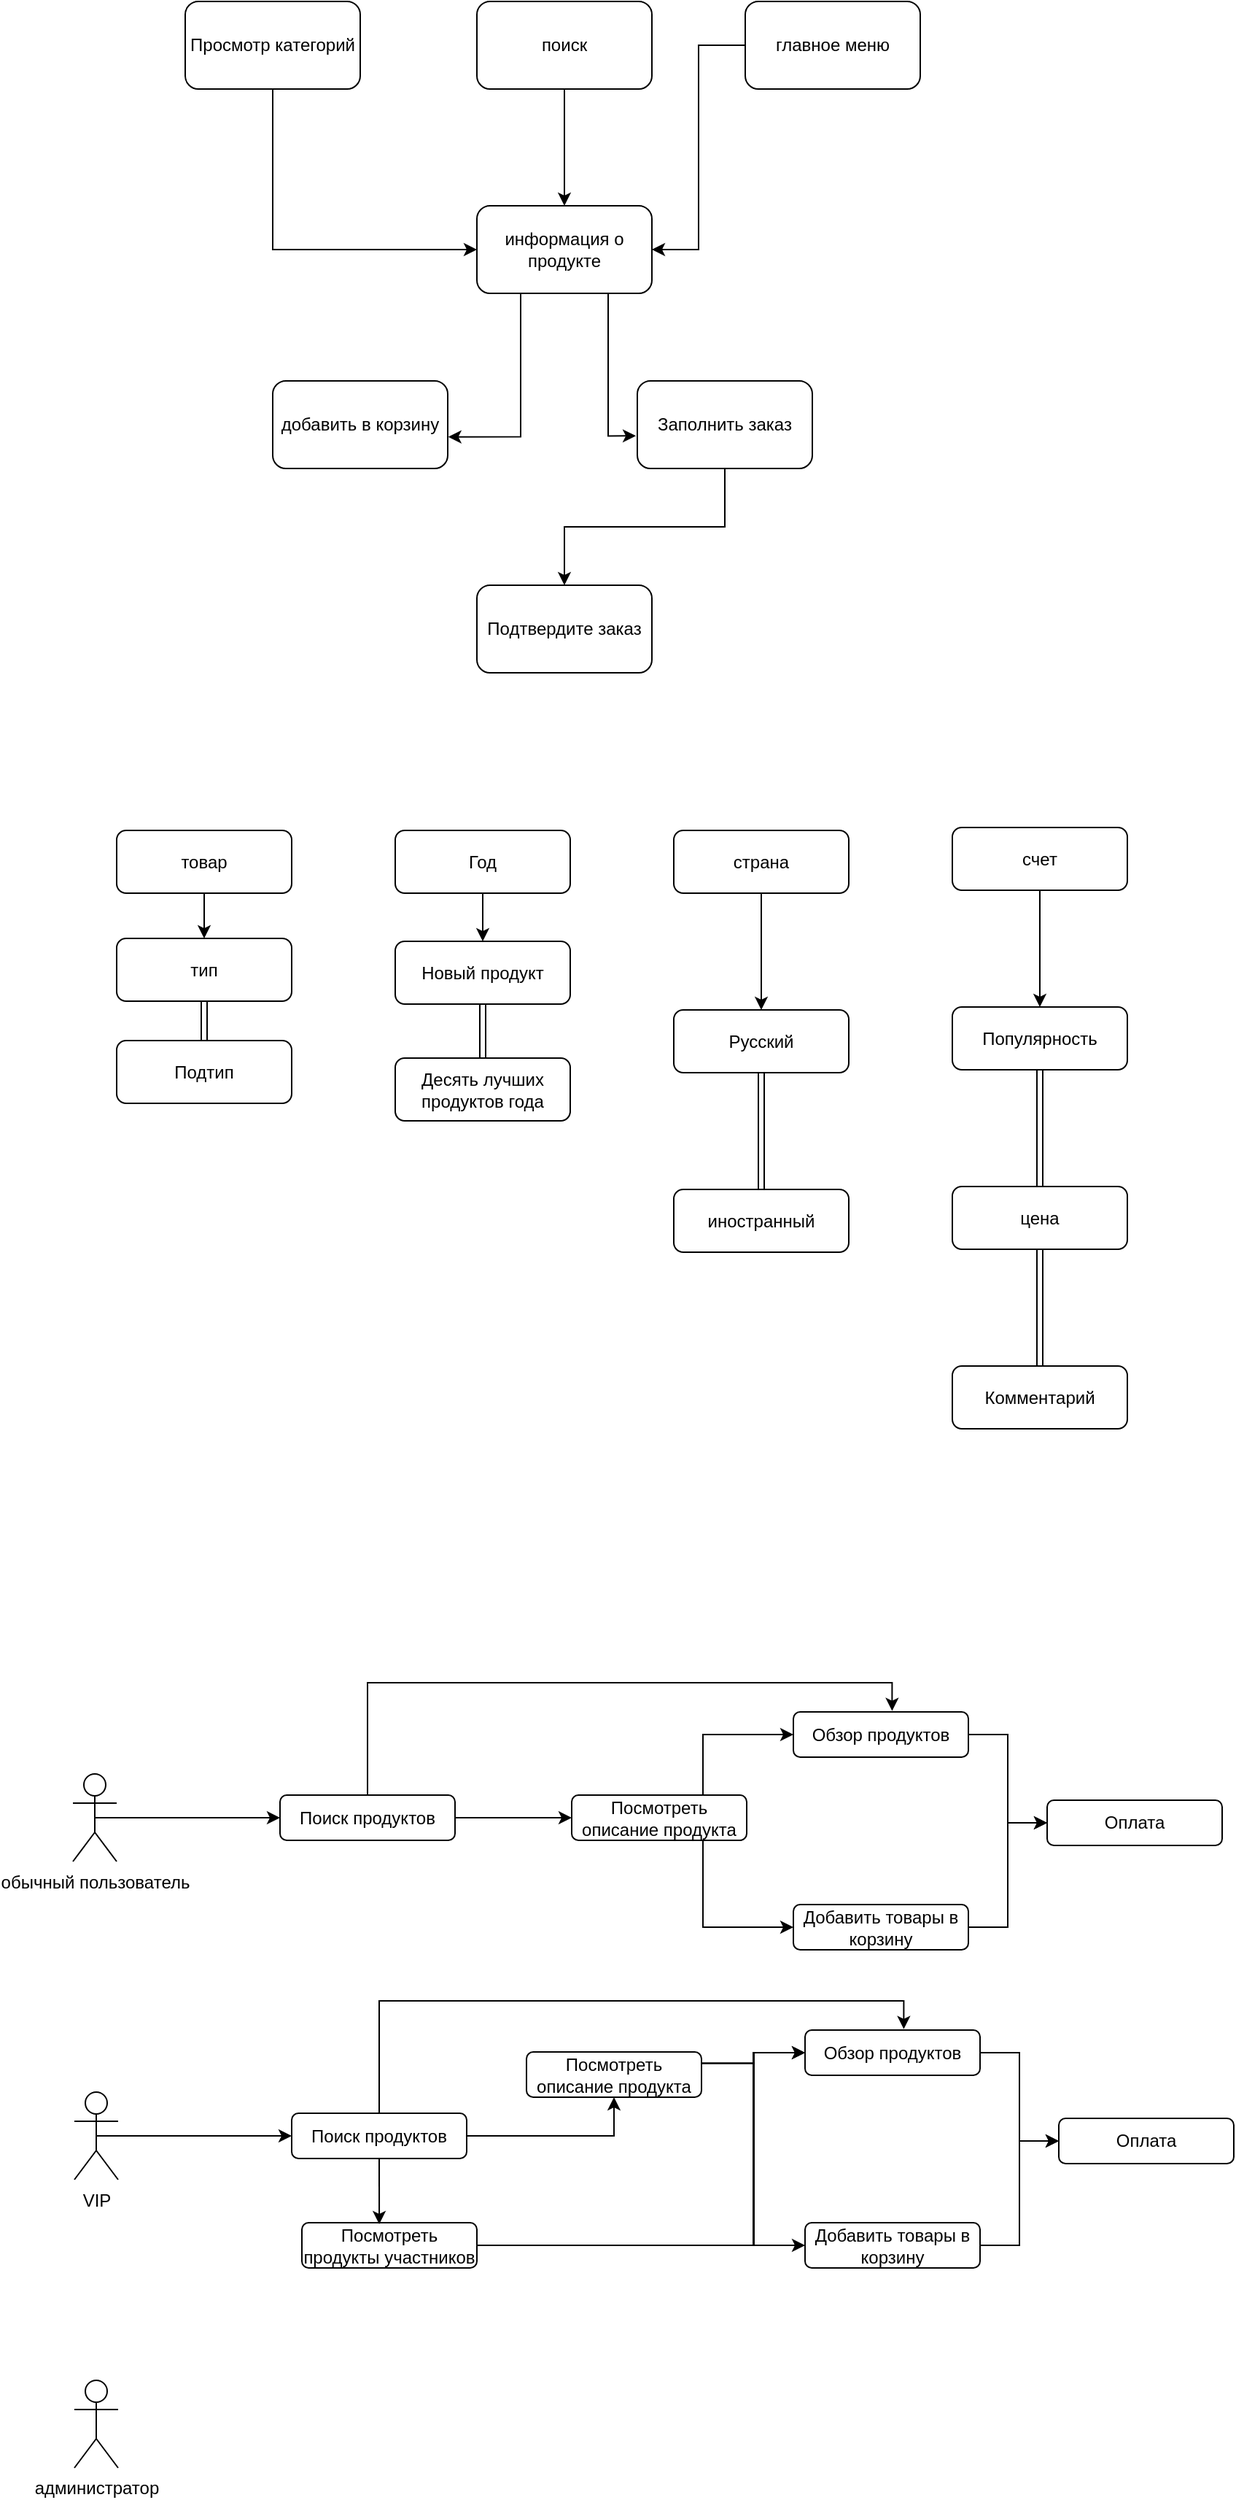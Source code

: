 <mxfile version="22.0.8" type="github">
  <diagram id="prtHgNgQTEPvFCAcTncT" name="Page-1">
    <mxGraphModel dx="1221" dy="737" grid="0" gridSize="10" guides="1" tooltips="1" connect="1" arrows="1" fold="1" page="1" pageScale="1" pageWidth="827" pageHeight="1169" math="0" shadow="0">
      <root>
        <mxCell id="0" />
        <mxCell id="1" parent="0" />
        <mxCell id="Xi8EoUIkKsaDlYo5rsmm-3" value="" style="edgeStyle=orthogonalEdgeStyle;rounded=0;orthogonalLoop=1;jettySize=auto;html=1;" edge="1" parent="1" source="Xi8EoUIkKsaDlYo5rsmm-1" target="Xi8EoUIkKsaDlYo5rsmm-2">
          <mxGeometry relative="1" as="geometry" />
        </mxCell>
        <mxCell id="Xi8EoUIkKsaDlYo5rsmm-1" value="поиск" style="rounded=1;whiteSpace=wrap;html=1;" vertex="1" parent="1">
          <mxGeometry x="340" y="60" width="120" height="60" as="geometry" />
        </mxCell>
        <mxCell id="Xi8EoUIkKsaDlYo5rsmm-2" value="информация о продукте" style="rounded=1;whiteSpace=wrap;html=1;" vertex="1" parent="1">
          <mxGeometry x="340" y="200" width="120" height="60" as="geometry" />
        </mxCell>
        <mxCell id="Xi8EoUIkKsaDlYo5rsmm-7" style="edgeStyle=orthogonalEdgeStyle;rounded=0;orthogonalLoop=1;jettySize=auto;html=1;exitX=0;exitY=0.5;exitDx=0;exitDy=0;entryX=1;entryY=0.5;entryDx=0;entryDy=0;" edge="1" parent="1" source="Xi8EoUIkKsaDlYo5rsmm-4" target="Xi8EoUIkKsaDlYo5rsmm-2">
          <mxGeometry relative="1" as="geometry" />
        </mxCell>
        <mxCell id="Xi8EoUIkKsaDlYo5rsmm-4" value="главное меню" style="rounded=1;whiteSpace=wrap;html=1;" vertex="1" parent="1">
          <mxGeometry x="524" y="60" width="120" height="60" as="geometry" />
        </mxCell>
        <mxCell id="Xi8EoUIkKsaDlYo5rsmm-9" style="edgeStyle=orthogonalEdgeStyle;rounded=0;orthogonalLoop=1;jettySize=auto;html=1;exitX=0.5;exitY=1;exitDx=0;exitDy=0;entryX=0;entryY=0.5;entryDx=0;entryDy=0;" edge="1" parent="1" source="Xi8EoUIkKsaDlYo5rsmm-8" target="Xi8EoUIkKsaDlYo5rsmm-2">
          <mxGeometry relative="1" as="geometry" />
        </mxCell>
        <mxCell id="Xi8EoUIkKsaDlYo5rsmm-8" value="Просмотр категорий" style="rounded=1;whiteSpace=wrap;html=1;" vertex="1" parent="1">
          <mxGeometry x="140" y="60" width="120" height="60" as="geometry" />
        </mxCell>
        <mxCell id="Xi8EoUIkKsaDlYo5rsmm-10" value="добавить в корзину" style="rounded=1;whiteSpace=wrap;html=1;" vertex="1" parent="1">
          <mxGeometry x="200" y="320" width="120" height="60" as="geometry" />
        </mxCell>
        <mxCell id="Xi8EoUIkKsaDlYo5rsmm-15" style="edgeStyle=orthogonalEdgeStyle;rounded=0;orthogonalLoop=1;jettySize=auto;html=1;exitX=0.5;exitY=1;exitDx=0;exitDy=0;entryX=0.5;entryY=0;entryDx=0;entryDy=0;" edge="1" parent="1" source="Xi8EoUIkKsaDlYo5rsmm-11" target="Xi8EoUIkKsaDlYo5rsmm-13">
          <mxGeometry relative="1" as="geometry" />
        </mxCell>
        <mxCell id="Xi8EoUIkKsaDlYo5rsmm-11" value="Заполнить заказ" style="rounded=1;whiteSpace=wrap;html=1;" vertex="1" parent="1">
          <mxGeometry x="450" y="320" width="120" height="60" as="geometry" />
        </mxCell>
        <mxCell id="Xi8EoUIkKsaDlYo5rsmm-12" style="edgeStyle=orthogonalEdgeStyle;rounded=0;orthogonalLoop=1;jettySize=auto;html=1;exitX=0.25;exitY=1;exitDx=0;exitDy=0;entryX=1.003;entryY=0.639;entryDx=0;entryDy=0;entryPerimeter=0;" edge="1" parent="1" source="Xi8EoUIkKsaDlYo5rsmm-2" target="Xi8EoUIkKsaDlYo5rsmm-10">
          <mxGeometry relative="1" as="geometry" />
        </mxCell>
        <mxCell id="Xi8EoUIkKsaDlYo5rsmm-13" value="Подтвердите заказ" style="rounded=1;whiteSpace=wrap;html=1;" vertex="1" parent="1">
          <mxGeometry x="340" y="460" width="120" height="60" as="geometry" />
        </mxCell>
        <mxCell id="Xi8EoUIkKsaDlYo5rsmm-14" style="edgeStyle=orthogonalEdgeStyle;rounded=0;orthogonalLoop=1;jettySize=auto;html=1;exitX=0.75;exitY=1;exitDx=0;exitDy=0;entryX=-0.008;entryY=0.628;entryDx=0;entryDy=0;entryPerimeter=0;" edge="1" parent="1" source="Xi8EoUIkKsaDlYo5rsmm-2" target="Xi8EoUIkKsaDlYo5rsmm-11">
          <mxGeometry relative="1" as="geometry" />
        </mxCell>
        <mxCell id="Xi8EoUIkKsaDlYo5rsmm-19" style="edgeStyle=orthogonalEdgeStyle;rounded=0;orthogonalLoop=1;jettySize=auto;html=1;exitX=0.5;exitY=1;exitDx=0;exitDy=0;entryX=0.5;entryY=0;entryDx=0;entryDy=0;" edge="1" parent="1" source="Xi8EoUIkKsaDlYo5rsmm-16" target="Xi8EoUIkKsaDlYo5rsmm-17">
          <mxGeometry relative="1" as="geometry" />
        </mxCell>
        <mxCell id="Xi8EoUIkKsaDlYo5rsmm-16" value="товар" style="rounded=1;whiteSpace=wrap;html=1;" vertex="1" parent="1">
          <mxGeometry x="93" y="628" width="120" height="43" as="geometry" />
        </mxCell>
        <mxCell id="Xi8EoUIkKsaDlYo5rsmm-20" style="edgeStyle=orthogonalEdgeStyle;rounded=0;orthogonalLoop=1;jettySize=auto;html=1;exitX=0.5;exitY=1;exitDx=0;exitDy=0;shape=link;" edge="1" parent="1" source="Xi8EoUIkKsaDlYo5rsmm-17" target="Xi8EoUIkKsaDlYo5rsmm-18">
          <mxGeometry relative="1" as="geometry" />
        </mxCell>
        <mxCell id="Xi8EoUIkKsaDlYo5rsmm-17" value="тип" style="rounded=1;whiteSpace=wrap;html=1;" vertex="1" parent="1">
          <mxGeometry x="93" y="702" width="120" height="43" as="geometry" />
        </mxCell>
        <mxCell id="Xi8EoUIkKsaDlYo5rsmm-18" value="Подтип" style="rounded=1;whiteSpace=wrap;html=1;" vertex="1" parent="1">
          <mxGeometry x="93" y="772" width="120" height="43" as="geometry" />
        </mxCell>
        <mxCell id="Xi8EoUIkKsaDlYo5rsmm-24" value="" style="edgeStyle=orthogonalEdgeStyle;rounded=0;orthogonalLoop=1;jettySize=auto;html=1;" edge="1" parent="1" source="Xi8EoUIkKsaDlYo5rsmm-22" target="Xi8EoUIkKsaDlYo5rsmm-23">
          <mxGeometry relative="1" as="geometry" />
        </mxCell>
        <mxCell id="Xi8EoUIkKsaDlYo5rsmm-22" value="Год" style="rounded=1;whiteSpace=wrap;html=1;" vertex="1" parent="1">
          <mxGeometry x="284" y="628" width="120" height="43" as="geometry" />
        </mxCell>
        <mxCell id="Xi8EoUIkKsaDlYo5rsmm-28" value="" style="edgeStyle=orthogonalEdgeStyle;rounded=0;orthogonalLoop=1;jettySize=auto;html=1;shape=link;" edge="1" parent="1" source="Xi8EoUIkKsaDlYo5rsmm-23" target="Xi8EoUIkKsaDlYo5rsmm-27">
          <mxGeometry relative="1" as="geometry" />
        </mxCell>
        <mxCell id="Xi8EoUIkKsaDlYo5rsmm-23" value="Новый продукт" style="rounded=1;whiteSpace=wrap;html=1;" vertex="1" parent="1">
          <mxGeometry x="284" y="704" width="120" height="43" as="geometry" />
        </mxCell>
        <mxCell id="Xi8EoUIkKsaDlYo5rsmm-27" value="Десять лучших продуктов года" style="rounded=1;whiteSpace=wrap;html=1;" vertex="1" parent="1">
          <mxGeometry x="284" y="784" width="120" height="43" as="geometry" />
        </mxCell>
        <mxCell id="Xi8EoUIkKsaDlYo5rsmm-38" value="" style="edgeStyle=orthogonalEdgeStyle;rounded=0;orthogonalLoop=1;jettySize=auto;html=1;" edge="1" parent="1" source="Xi8EoUIkKsaDlYo5rsmm-29" target="Xi8EoUIkKsaDlYo5rsmm-37">
          <mxGeometry relative="1" as="geometry" />
        </mxCell>
        <mxCell id="Xi8EoUIkKsaDlYo5rsmm-29" value="страна" style="rounded=1;whiteSpace=wrap;html=1;" vertex="1" parent="1">
          <mxGeometry x="475" y="628" width="120" height="43" as="geometry" />
        </mxCell>
        <mxCell id="Xi8EoUIkKsaDlYo5rsmm-32" value="" style="edgeStyle=orthogonalEdgeStyle;rounded=0;orthogonalLoop=1;jettySize=auto;html=1;" edge="1" parent="1" source="Xi8EoUIkKsaDlYo5rsmm-30" target="Xi8EoUIkKsaDlYo5rsmm-31">
          <mxGeometry relative="1" as="geometry" />
        </mxCell>
        <mxCell id="Xi8EoUIkKsaDlYo5rsmm-30" value="счет" style="rounded=1;whiteSpace=wrap;html=1;" vertex="1" parent="1">
          <mxGeometry x="666" y="626" width="120" height="43" as="geometry" />
        </mxCell>
        <mxCell id="Xi8EoUIkKsaDlYo5rsmm-34" value="" style="edgeStyle=orthogonalEdgeStyle;rounded=0;orthogonalLoop=1;jettySize=auto;html=1;shape=link;" edge="1" parent="1" source="Xi8EoUIkKsaDlYo5rsmm-31" target="Xi8EoUIkKsaDlYo5rsmm-33">
          <mxGeometry relative="1" as="geometry" />
        </mxCell>
        <mxCell id="Xi8EoUIkKsaDlYo5rsmm-31" value="Популярность" style="rounded=1;whiteSpace=wrap;html=1;" vertex="1" parent="1">
          <mxGeometry x="666" y="749" width="120" height="43" as="geometry" />
        </mxCell>
        <mxCell id="Xi8EoUIkKsaDlYo5rsmm-36" value="" style="edgeStyle=orthogonalEdgeStyle;rounded=0;orthogonalLoop=1;jettySize=auto;html=1;shape=link;" edge="1" parent="1" source="Xi8EoUIkKsaDlYo5rsmm-33" target="Xi8EoUIkKsaDlYo5rsmm-35">
          <mxGeometry relative="1" as="geometry" />
        </mxCell>
        <mxCell id="Xi8EoUIkKsaDlYo5rsmm-33" value="цена" style="rounded=1;whiteSpace=wrap;html=1;" vertex="1" parent="1">
          <mxGeometry x="666" y="872" width="120" height="43" as="geometry" />
        </mxCell>
        <mxCell id="Xi8EoUIkKsaDlYo5rsmm-35" value="Комментарий" style="rounded=1;whiteSpace=wrap;html=1;" vertex="1" parent="1">
          <mxGeometry x="666" y="995" width="120" height="43" as="geometry" />
        </mxCell>
        <mxCell id="Xi8EoUIkKsaDlYo5rsmm-40" value="" style="edgeStyle=orthogonalEdgeStyle;rounded=0;orthogonalLoop=1;jettySize=auto;html=1;shape=link;" edge="1" parent="1" source="Xi8EoUIkKsaDlYo5rsmm-37" target="Xi8EoUIkKsaDlYo5rsmm-39">
          <mxGeometry relative="1" as="geometry" />
        </mxCell>
        <mxCell id="Xi8EoUIkKsaDlYo5rsmm-37" value="Русский" style="rounded=1;whiteSpace=wrap;html=1;" vertex="1" parent="1">
          <mxGeometry x="475" y="751" width="120" height="43" as="geometry" />
        </mxCell>
        <mxCell id="Xi8EoUIkKsaDlYo5rsmm-39" value="иностранный" style="rounded=1;whiteSpace=wrap;html=1;" vertex="1" parent="1">
          <mxGeometry x="475" y="874" width="120" height="43" as="geometry" />
        </mxCell>
        <mxCell id="Xi8EoUIkKsaDlYo5rsmm-64" style="edgeStyle=orthogonalEdgeStyle;rounded=0;orthogonalLoop=1;jettySize=auto;html=1;exitX=0.5;exitY=0.5;exitDx=0;exitDy=0;exitPerimeter=0;entryX=0;entryY=0.5;entryDx=0;entryDy=0;" edge="1" parent="1" source="Xi8EoUIkKsaDlYo5rsmm-44" target="Xi8EoUIkKsaDlYo5rsmm-51">
          <mxGeometry relative="1" as="geometry" />
        </mxCell>
        <mxCell id="Xi8EoUIkKsaDlYo5rsmm-44" value="обычный пользователь" style="shape=umlActor;verticalLabelPosition=bottom;verticalAlign=top;html=1;" vertex="1" parent="1">
          <mxGeometry x="63" y="1274.5" width="30" height="60" as="geometry" />
        </mxCell>
        <mxCell id="Xi8EoUIkKsaDlYo5rsmm-80" style="edgeStyle=orthogonalEdgeStyle;rounded=0;orthogonalLoop=1;jettySize=auto;html=1;exitX=0.5;exitY=0.5;exitDx=0;exitDy=0;exitPerimeter=0;entryX=0;entryY=0.5;entryDx=0;entryDy=0;" edge="1" parent="1" source="Xi8EoUIkKsaDlYo5rsmm-45" target="Xi8EoUIkKsaDlYo5rsmm-67">
          <mxGeometry relative="1" as="geometry" />
        </mxCell>
        <mxCell id="Xi8EoUIkKsaDlYo5rsmm-45" value="VIP" style="shape=umlActor;verticalLabelPosition=bottom;verticalAlign=top;html=1;" vertex="1" parent="1">
          <mxGeometry x="64" y="1492.5" width="30" height="60" as="geometry" />
        </mxCell>
        <mxCell id="Xi8EoUIkKsaDlYo5rsmm-48" value="администратор" style="shape=umlActor;verticalLabelPosition=bottom;verticalAlign=top;html=1;" vertex="1" parent="1">
          <mxGeometry x="64" y="1690" width="30" height="60" as="geometry" />
        </mxCell>
        <mxCell id="Xi8EoUIkKsaDlYo5rsmm-53" value="" style="edgeStyle=orthogonalEdgeStyle;rounded=0;orthogonalLoop=1;jettySize=auto;html=1;" edge="1" parent="1" source="Xi8EoUIkKsaDlYo5rsmm-51" target="Xi8EoUIkKsaDlYo5rsmm-52">
          <mxGeometry relative="1" as="geometry" />
        </mxCell>
        <mxCell id="Xi8EoUIkKsaDlYo5rsmm-51" value="Поиск продуктов" style="rounded=1;whiteSpace=wrap;html=1;" vertex="1" parent="1">
          <mxGeometry x="205" y="1289" width="120" height="31" as="geometry" />
        </mxCell>
        <mxCell id="Xi8EoUIkKsaDlYo5rsmm-58" style="edgeStyle=orthogonalEdgeStyle;rounded=0;orthogonalLoop=1;jettySize=auto;html=1;exitX=0.75;exitY=0;exitDx=0;exitDy=0;entryX=0;entryY=0.5;entryDx=0;entryDy=0;" edge="1" parent="1" source="Xi8EoUIkKsaDlYo5rsmm-52" target="Xi8EoUIkKsaDlYo5rsmm-55">
          <mxGeometry relative="1" as="geometry" />
        </mxCell>
        <mxCell id="Xi8EoUIkKsaDlYo5rsmm-61" style="edgeStyle=orthogonalEdgeStyle;rounded=0;orthogonalLoop=1;jettySize=auto;html=1;exitX=0.75;exitY=1;exitDx=0;exitDy=0;entryX=0;entryY=0.5;entryDx=0;entryDy=0;" edge="1" parent="1" source="Xi8EoUIkKsaDlYo5rsmm-52" target="Xi8EoUIkKsaDlYo5rsmm-54">
          <mxGeometry relative="1" as="geometry" />
        </mxCell>
        <mxCell id="Xi8EoUIkKsaDlYo5rsmm-52" value="Посмотреть описание продукта" style="rounded=1;whiteSpace=wrap;html=1;" vertex="1" parent="1">
          <mxGeometry x="405" y="1289" width="120" height="31" as="geometry" />
        </mxCell>
        <mxCell id="Xi8EoUIkKsaDlYo5rsmm-60" style="edgeStyle=orthogonalEdgeStyle;rounded=0;orthogonalLoop=1;jettySize=auto;html=1;exitX=1;exitY=0.5;exitDx=0;exitDy=0;entryX=0;entryY=0.5;entryDx=0;entryDy=0;" edge="1" parent="1" source="Xi8EoUIkKsaDlYo5rsmm-54" target="Xi8EoUIkKsaDlYo5rsmm-57">
          <mxGeometry relative="1" as="geometry" />
        </mxCell>
        <mxCell id="Xi8EoUIkKsaDlYo5rsmm-54" value="Добавить товары в корзину" style="rounded=1;whiteSpace=wrap;html=1;" vertex="1" parent="1">
          <mxGeometry x="557" y="1364" width="120" height="31" as="geometry" />
        </mxCell>
        <mxCell id="Xi8EoUIkKsaDlYo5rsmm-59" style="edgeStyle=orthogonalEdgeStyle;rounded=0;orthogonalLoop=1;jettySize=auto;html=1;exitX=1;exitY=0.5;exitDx=0;exitDy=0;entryX=0;entryY=0.5;entryDx=0;entryDy=0;" edge="1" parent="1" source="Xi8EoUIkKsaDlYo5rsmm-55" target="Xi8EoUIkKsaDlYo5rsmm-57">
          <mxGeometry relative="1" as="geometry" />
        </mxCell>
        <mxCell id="Xi8EoUIkKsaDlYo5rsmm-55" value="Обзор продуктов" style="rounded=1;whiteSpace=wrap;html=1;" vertex="1" parent="1">
          <mxGeometry x="557" y="1232" width="120" height="31" as="geometry" />
        </mxCell>
        <mxCell id="Xi8EoUIkKsaDlYo5rsmm-57" value="Оплата" style="rounded=1;whiteSpace=wrap;html=1;" vertex="1" parent="1">
          <mxGeometry x="731" y="1292.5" width="120" height="31" as="geometry" />
        </mxCell>
        <mxCell id="Xi8EoUIkKsaDlYo5rsmm-62" style="edgeStyle=orthogonalEdgeStyle;rounded=0;orthogonalLoop=1;jettySize=auto;html=1;exitX=0.5;exitY=0;exitDx=0;exitDy=0;entryX=0.564;entryY=-0.022;entryDx=0;entryDy=0;entryPerimeter=0;" edge="1" parent="1" source="Xi8EoUIkKsaDlYo5rsmm-51" target="Xi8EoUIkKsaDlYo5rsmm-55">
          <mxGeometry relative="1" as="geometry" />
        </mxCell>
        <mxCell id="Xi8EoUIkKsaDlYo5rsmm-66" value="" style="edgeStyle=orthogonalEdgeStyle;rounded=0;orthogonalLoop=1;jettySize=auto;html=1;" edge="1" parent="1" source="Xi8EoUIkKsaDlYo5rsmm-67" target="Xi8EoUIkKsaDlYo5rsmm-70">
          <mxGeometry relative="1" as="geometry" />
        </mxCell>
        <mxCell id="Xi8EoUIkKsaDlYo5rsmm-67" value="Поиск продуктов" style="rounded=1;whiteSpace=wrap;html=1;" vertex="1" parent="1">
          <mxGeometry x="213" y="1507" width="120" height="31" as="geometry" />
        </mxCell>
        <mxCell id="Xi8EoUIkKsaDlYo5rsmm-68" style="edgeStyle=orthogonalEdgeStyle;rounded=0;orthogonalLoop=1;jettySize=auto;html=1;exitX=1;exitY=0.25;exitDx=0;exitDy=0;entryX=0;entryY=0.5;entryDx=0;entryDy=0;" edge="1" parent="1" source="Xi8EoUIkKsaDlYo5rsmm-70" target="Xi8EoUIkKsaDlYo5rsmm-74">
          <mxGeometry relative="1" as="geometry" />
        </mxCell>
        <mxCell id="Xi8EoUIkKsaDlYo5rsmm-69" style="edgeStyle=orthogonalEdgeStyle;rounded=0;orthogonalLoop=1;jettySize=auto;html=1;exitX=1;exitY=0.25;exitDx=0;exitDy=0;entryX=0;entryY=0.5;entryDx=0;entryDy=0;" edge="1" parent="1" source="Xi8EoUIkKsaDlYo5rsmm-70" target="Xi8EoUIkKsaDlYo5rsmm-72">
          <mxGeometry relative="1" as="geometry" />
        </mxCell>
        <mxCell id="Xi8EoUIkKsaDlYo5rsmm-70" value="Посмотреть описание продукта" style="rounded=1;whiteSpace=wrap;html=1;" vertex="1" parent="1">
          <mxGeometry x="374" y="1465" width="120" height="31" as="geometry" />
        </mxCell>
        <mxCell id="Xi8EoUIkKsaDlYo5rsmm-71" style="edgeStyle=orthogonalEdgeStyle;rounded=0;orthogonalLoop=1;jettySize=auto;html=1;exitX=1;exitY=0.5;exitDx=0;exitDy=0;entryX=0;entryY=0.5;entryDx=0;entryDy=0;" edge="1" parent="1" source="Xi8EoUIkKsaDlYo5rsmm-72" target="Xi8EoUIkKsaDlYo5rsmm-75">
          <mxGeometry relative="1" as="geometry" />
        </mxCell>
        <mxCell id="Xi8EoUIkKsaDlYo5rsmm-72" value="Добавить товары в корзину" style="rounded=1;whiteSpace=wrap;html=1;" vertex="1" parent="1">
          <mxGeometry x="565" y="1582" width="120" height="31" as="geometry" />
        </mxCell>
        <mxCell id="Xi8EoUIkKsaDlYo5rsmm-73" style="edgeStyle=orthogonalEdgeStyle;rounded=0;orthogonalLoop=1;jettySize=auto;html=1;exitX=1;exitY=0.5;exitDx=0;exitDy=0;entryX=0;entryY=0.5;entryDx=0;entryDy=0;" edge="1" parent="1" source="Xi8EoUIkKsaDlYo5rsmm-74" target="Xi8EoUIkKsaDlYo5rsmm-75">
          <mxGeometry relative="1" as="geometry" />
        </mxCell>
        <mxCell id="Xi8EoUIkKsaDlYo5rsmm-74" value="Обзор продуктов" style="rounded=1;whiteSpace=wrap;html=1;" vertex="1" parent="1">
          <mxGeometry x="565" y="1450" width="120" height="31" as="geometry" />
        </mxCell>
        <mxCell id="Xi8EoUIkKsaDlYo5rsmm-75" value="Оплата" style="rounded=1;whiteSpace=wrap;html=1;" vertex="1" parent="1">
          <mxGeometry x="739" y="1510.5" width="120" height="31" as="geometry" />
        </mxCell>
        <mxCell id="Xi8EoUIkKsaDlYo5rsmm-76" style="edgeStyle=orthogonalEdgeStyle;rounded=0;orthogonalLoop=1;jettySize=auto;html=1;exitX=0.5;exitY=0;exitDx=0;exitDy=0;entryX=0.564;entryY=-0.022;entryDx=0;entryDy=0;entryPerimeter=0;" edge="1" parent="1" source="Xi8EoUIkKsaDlYo5rsmm-67" target="Xi8EoUIkKsaDlYo5rsmm-74">
          <mxGeometry relative="1" as="geometry" />
        </mxCell>
        <mxCell id="Xi8EoUIkKsaDlYo5rsmm-78" style="edgeStyle=orthogonalEdgeStyle;rounded=0;orthogonalLoop=1;jettySize=auto;html=1;exitX=1;exitY=0.5;exitDx=0;exitDy=0;entryX=0;entryY=0.5;entryDx=0;entryDy=0;" edge="1" parent="1" source="Xi8EoUIkKsaDlYo5rsmm-77" target="Xi8EoUIkKsaDlYo5rsmm-74">
          <mxGeometry relative="1" as="geometry">
            <Array as="points">
              <mxPoint x="530" y="1598" />
              <mxPoint x="530" y="1466" />
            </Array>
          </mxGeometry>
        </mxCell>
        <mxCell id="Xi8EoUIkKsaDlYo5rsmm-77" value="Посмотреть продукты участников" style="rounded=1;whiteSpace=wrap;html=1;" vertex="1" parent="1">
          <mxGeometry x="220" y="1582" width="120" height="31" as="geometry" />
        </mxCell>
        <mxCell id="Xi8EoUIkKsaDlYo5rsmm-79" style="edgeStyle=orthogonalEdgeStyle;rounded=0;orthogonalLoop=1;jettySize=auto;html=1;exitX=0.5;exitY=1;exitDx=0;exitDy=0;entryX=0.442;entryY=0.032;entryDx=0;entryDy=0;entryPerimeter=0;" edge="1" parent="1" source="Xi8EoUIkKsaDlYo5rsmm-67" target="Xi8EoUIkKsaDlYo5rsmm-77">
          <mxGeometry relative="1" as="geometry" />
        </mxCell>
      </root>
    </mxGraphModel>
  </diagram>
</mxfile>
